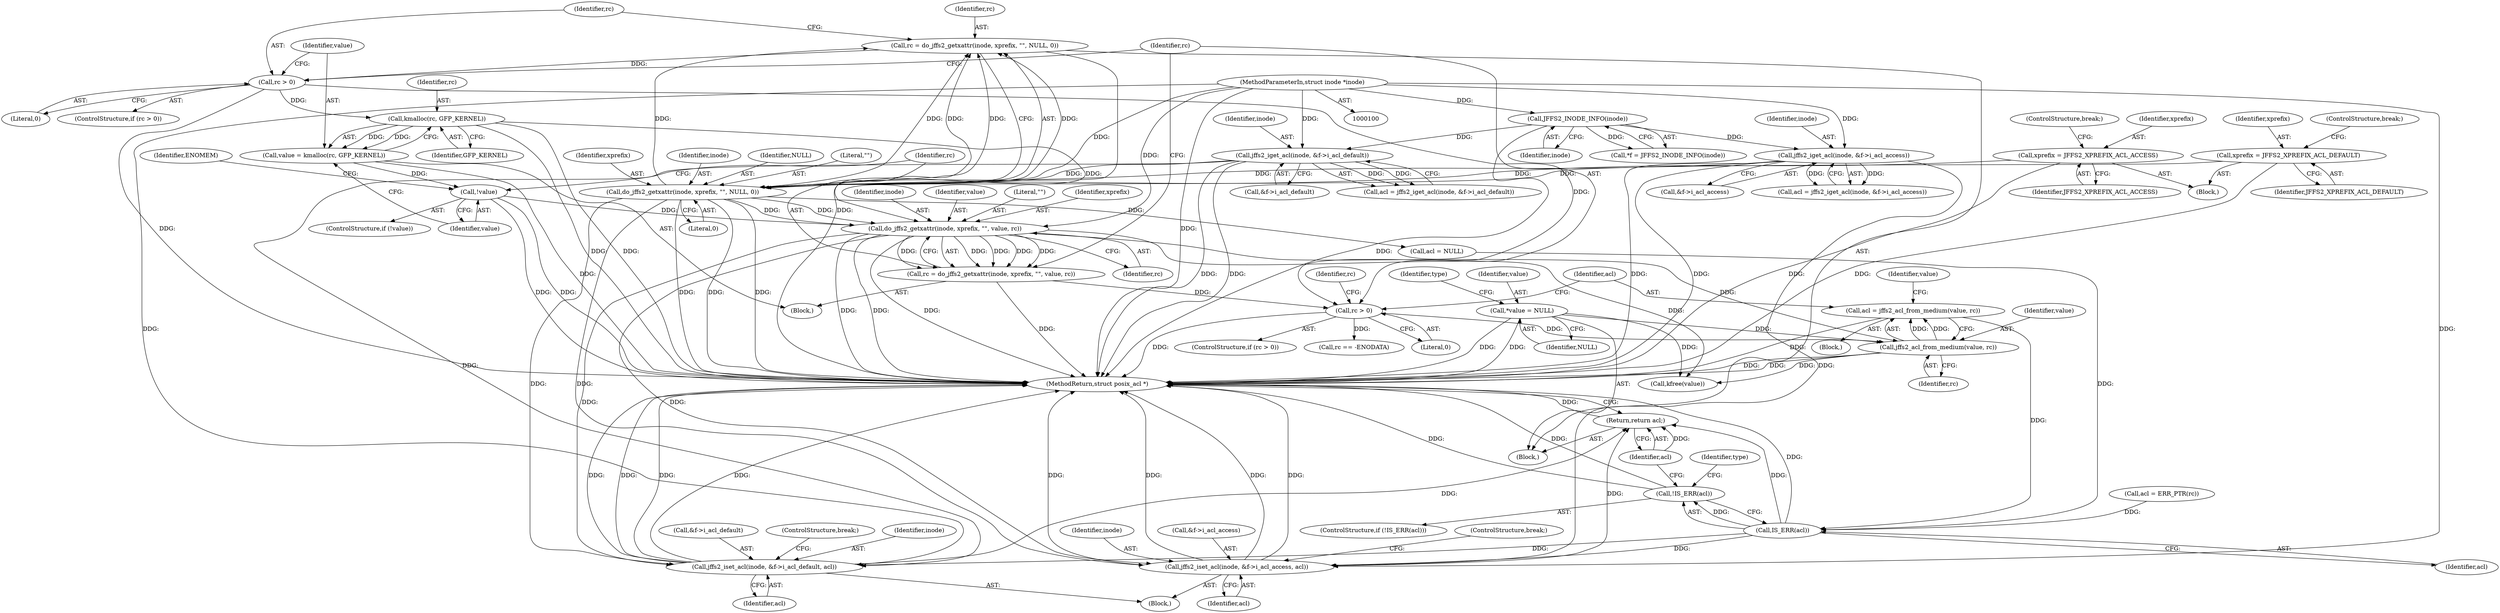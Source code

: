 digraph "0_infradead_9ed437c50d89eabae763dd422579f73fdebf288d@pointer" {
"1000200" [label="(Call,acl = jffs2_acl_from_medium(value, rc))"];
"1000202" [label="(Call,jffs2_acl_from_medium(value, rc))"];
"1000111" [label="(Call,*value = NULL)"];
"1000189" [label="(Call,do_jffs2_getxattr(inode, xprefix, \"\", value, rc))"];
"1000164" [label="(Call,do_jffs2_getxattr(inode, xprefix, \"\", NULL, 0))"];
"1000141" [label="(Call,jffs2_iget_acl(inode, &f->i_acl_default))"];
"1000107" [label="(Call,JFFS2_INODE_INFO(inode))"];
"1000101" [label="(MethodParameterIn,struct inode *inode)"];
"1000122" [label="(Call,jffs2_iget_acl(inode, &f->i_acl_access))"];
"1000153" [label="(Call,xprefix = JFFS2_XPREFIX_ACL_DEFAULT)"];
"1000134" [label="(Call,xprefix = JFFS2_XPREFIX_ACL_ACCESS)"];
"1000181" [label="(Call,!value)"];
"1000175" [label="(Call,value = kmalloc(rc, GFP_KERNEL))"];
"1000177" [label="(Call,kmalloc(rc, GFP_KERNEL))"];
"1000171" [label="(Call,rc > 0)"];
"1000162" [label="(Call,rc = do_jffs2_getxattr(inode, xprefix, \"\", NULL, 0))"];
"1000196" [label="(Call,rc > 0)"];
"1000187" [label="(Call,rc = do_jffs2_getxattr(inode, xprefix, \"\", value, rc))"];
"1000232" [label="(Call,IS_ERR(acl))"];
"1000231" [label="(Call,!IS_ERR(acl))"];
"1000239" [label="(Call,jffs2_iset_acl(inode, &f->i_acl_access, acl))"];
"1000256" [label="(Return,return acl;)"];
"1000248" [label="(Call,jffs2_iset_acl(inode, &f->i_acl_default, acl))"];
"1000227" [label="(Identifier,value)"];
"1000204" [label="(Identifier,rc)"];
"1000124" [label="(Call,&f->i_acl_access)"];
"1000177" [label="(Call,kmalloc(rc, GFP_KERNEL))"];
"1000241" [label="(Call,&f->i_acl_access)"];
"1000137" [label="(ControlStructure,break;)"];
"1000134" [label="(Call,xprefix = JFFS2_XPREFIX_ACL_ACCESS)"];
"1000118" [label="(Block,)"];
"1000203" [label="(Identifier,value)"];
"1000166" [label="(Identifier,xprefix)"];
"1000257" [label="(Identifier,acl)"];
"1000187" [label="(Call,rc = do_jffs2_getxattr(inode, xprefix, \"\", value, rc))"];
"1000250" [label="(Call,&f->i_acl_default)"];
"1000201" [label="(Identifier,acl)"];
"1000233" [label="(Identifier,acl)"];
"1000135" [label="(Identifier,xprefix)"];
"1000139" [label="(Call,acl = jffs2_iget_acl(inode, &f->i_acl_default))"];
"1000175" [label="(Call,value = kmalloc(rc, GFP_KERNEL))"];
"1000180" [label="(ControlStructure,if (!value))"];
"1000188" [label="(Identifier,rc)"];
"1000172" [label="(Identifier,rc)"];
"1000246" [label="(ControlStructure,break;)"];
"1000179" [label="(Identifier,GFP_KERNEL)"];
"1000181" [label="(Call,!value)"];
"1000222" [label="(Call,acl = ERR_PTR(rc))"];
"1000199" [label="(Block,)"];
"1000165" [label="(Identifier,inode)"];
"1000209" [label="(Identifier,rc)"];
"1000173" [label="(Literal,0)"];
"1000258" [label="(MethodReturn,struct posix_acl *)"];
"1000194" [label="(Identifier,rc)"];
"1000168" [label="(Identifier,NULL)"];
"1000123" [label="(Identifier,inode)"];
"1000230" [label="(ControlStructure,if (!IS_ERR(acl)))"];
"1000191" [label="(Identifier,xprefix)"];
"1000120" [label="(Call,acl = jffs2_iget_acl(inode, &f->i_acl_access))"];
"1000198" [label="(Literal,0)"];
"1000105" [label="(Call,*f = JFFS2_INODE_INFO(inode))"];
"1000162" [label="(Call,rc = do_jffs2_getxattr(inode, xprefix, \"\", NULL, 0))"];
"1000217" [label="(Call,acl = NULL)"];
"1000117" [label="(Identifier,type)"];
"1000189" [label="(Call,do_jffs2_getxattr(inode, xprefix, \"\", value, rc))"];
"1000107" [label="(Call,JFFS2_INODE_INFO(inode))"];
"1000245" [label="(Identifier,acl)"];
"1000228" [label="(Call,kfree(value))"];
"1000153" [label="(Call,xprefix = JFFS2_XPREFIX_ACL_DEFAULT)"];
"1000232" [label="(Call,IS_ERR(acl))"];
"1000154" [label="(Identifier,xprefix)"];
"1000169" [label="(Literal,0)"];
"1000143" [label="(Call,&f->i_acl_default)"];
"1000190" [label="(Identifier,inode)"];
"1000254" [label="(Identifier,acl)"];
"1000141" [label="(Call,jffs2_iget_acl(inode, &f->i_acl_default))"];
"1000200" [label="(Call,acl = jffs2_acl_from_medium(value, rc))"];
"1000186" [label="(Identifier,ENOMEM)"];
"1000195" [label="(ControlStructure,if (rc > 0))"];
"1000155" [label="(Identifier,JFFS2_XPREFIX_ACL_DEFAULT)"];
"1000142" [label="(Identifier,inode)"];
"1000240" [label="(Identifier,inode)"];
"1000108" [label="(Identifier,inode)"];
"1000197" [label="(Identifier,rc)"];
"1000248" [label="(Call,jffs2_iset_acl(inode, &f->i_acl_default, acl))"];
"1000176" [label="(Identifier,value)"];
"1000170" [label="(ControlStructure,if (rc > 0))"];
"1000112" [label="(Identifier,value)"];
"1000101" [label="(MethodParameterIn,struct inode *inode)"];
"1000196" [label="(Call,rc > 0)"];
"1000163" [label="(Identifier,rc)"];
"1000122" [label="(Call,jffs2_iget_acl(inode, &f->i_acl_access))"];
"1000193" [label="(Identifier,value)"];
"1000255" [label="(ControlStructure,break;)"];
"1000192" [label="(Literal,\"\")"];
"1000239" [label="(Call,jffs2_iset_acl(inode, &f->i_acl_access, acl))"];
"1000156" [label="(ControlStructure,break;)"];
"1000164" [label="(Call,do_jffs2_getxattr(inode, xprefix, \"\", NULL, 0))"];
"1000182" [label="(Identifier,value)"];
"1000174" [label="(Block,)"];
"1000256" [label="(Return,return acl;)"];
"1000171" [label="(Call,rc > 0)"];
"1000178" [label="(Identifier,rc)"];
"1000236" [label="(Identifier,type)"];
"1000249" [label="(Identifier,inode)"];
"1000103" [label="(Block,)"];
"1000111" [label="(Call,*value = NULL)"];
"1000231" [label="(Call,!IS_ERR(acl))"];
"1000237" [label="(Block,)"];
"1000113" [label="(Identifier,NULL)"];
"1000208" [label="(Call,rc == -ENODATA)"];
"1000202" [label="(Call,jffs2_acl_from_medium(value, rc))"];
"1000167" [label="(Literal,\"\")"];
"1000136" [label="(Identifier,JFFS2_XPREFIX_ACL_ACCESS)"];
"1000200" -> "1000199"  [label="AST: "];
"1000200" -> "1000202"  [label="CFG: "];
"1000201" -> "1000200"  [label="AST: "];
"1000202" -> "1000200"  [label="AST: "];
"1000227" -> "1000200"  [label="CFG: "];
"1000200" -> "1000258"  [label="DDG: "];
"1000202" -> "1000200"  [label="DDG: "];
"1000202" -> "1000200"  [label="DDG: "];
"1000200" -> "1000232"  [label="DDG: "];
"1000202" -> "1000204"  [label="CFG: "];
"1000203" -> "1000202"  [label="AST: "];
"1000204" -> "1000202"  [label="AST: "];
"1000202" -> "1000258"  [label="DDG: "];
"1000202" -> "1000258"  [label="DDG: "];
"1000111" -> "1000202"  [label="DDG: "];
"1000189" -> "1000202"  [label="DDG: "];
"1000196" -> "1000202"  [label="DDG: "];
"1000202" -> "1000228"  [label="DDG: "];
"1000111" -> "1000103"  [label="AST: "];
"1000111" -> "1000113"  [label="CFG: "];
"1000112" -> "1000111"  [label="AST: "];
"1000113" -> "1000111"  [label="AST: "];
"1000117" -> "1000111"  [label="CFG: "];
"1000111" -> "1000258"  [label="DDG: "];
"1000111" -> "1000258"  [label="DDG: "];
"1000111" -> "1000228"  [label="DDG: "];
"1000189" -> "1000187"  [label="AST: "];
"1000189" -> "1000194"  [label="CFG: "];
"1000190" -> "1000189"  [label="AST: "];
"1000191" -> "1000189"  [label="AST: "];
"1000192" -> "1000189"  [label="AST: "];
"1000193" -> "1000189"  [label="AST: "];
"1000194" -> "1000189"  [label="AST: "];
"1000187" -> "1000189"  [label="CFG: "];
"1000189" -> "1000258"  [label="DDG: "];
"1000189" -> "1000258"  [label="DDG: "];
"1000189" -> "1000258"  [label="DDG: "];
"1000189" -> "1000187"  [label="DDG: "];
"1000189" -> "1000187"  [label="DDG: "];
"1000189" -> "1000187"  [label="DDG: "];
"1000189" -> "1000187"  [label="DDG: "];
"1000189" -> "1000187"  [label="DDG: "];
"1000164" -> "1000189"  [label="DDG: "];
"1000164" -> "1000189"  [label="DDG: "];
"1000101" -> "1000189"  [label="DDG: "];
"1000181" -> "1000189"  [label="DDG: "];
"1000177" -> "1000189"  [label="DDG: "];
"1000189" -> "1000228"  [label="DDG: "];
"1000189" -> "1000239"  [label="DDG: "];
"1000189" -> "1000248"  [label="DDG: "];
"1000164" -> "1000162"  [label="AST: "];
"1000164" -> "1000169"  [label="CFG: "];
"1000165" -> "1000164"  [label="AST: "];
"1000166" -> "1000164"  [label="AST: "];
"1000167" -> "1000164"  [label="AST: "];
"1000168" -> "1000164"  [label="AST: "];
"1000169" -> "1000164"  [label="AST: "];
"1000162" -> "1000164"  [label="CFG: "];
"1000164" -> "1000258"  [label="DDG: "];
"1000164" -> "1000258"  [label="DDG: "];
"1000164" -> "1000258"  [label="DDG: "];
"1000164" -> "1000162"  [label="DDG: "];
"1000164" -> "1000162"  [label="DDG: "];
"1000164" -> "1000162"  [label="DDG: "];
"1000164" -> "1000162"  [label="DDG: "];
"1000164" -> "1000162"  [label="DDG: "];
"1000141" -> "1000164"  [label="DDG: "];
"1000122" -> "1000164"  [label="DDG: "];
"1000101" -> "1000164"  [label="DDG: "];
"1000153" -> "1000164"  [label="DDG: "];
"1000134" -> "1000164"  [label="DDG: "];
"1000164" -> "1000217"  [label="DDG: "];
"1000164" -> "1000239"  [label="DDG: "];
"1000164" -> "1000248"  [label="DDG: "];
"1000141" -> "1000139"  [label="AST: "];
"1000141" -> "1000143"  [label="CFG: "];
"1000142" -> "1000141"  [label="AST: "];
"1000143" -> "1000141"  [label="AST: "];
"1000139" -> "1000141"  [label="CFG: "];
"1000141" -> "1000258"  [label="DDG: "];
"1000141" -> "1000258"  [label="DDG: "];
"1000141" -> "1000139"  [label="DDG: "];
"1000141" -> "1000139"  [label="DDG: "];
"1000107" -> "1000141"  [label="DDG: "];
"1000101" -> "1000141"  [label="DDG: "];
"1000141" -> "1000248"  [label="DDG: "];
"1000107" -> "1000105"  [label="AST: "];
"1000107" -> "1000108"  [label="CFG: "];
"1000108" -> "1000107"  [label="AST: "];
"1000105" -> "1000107"  [label="CFG: "];
"1000107" -> "1000258"  [label="DDG: "];
"1000107" -> "1000105"  [label="DDG: "];
"1000101" -> "1000107"  [label="DDG: "];
"1000107" -> "1000122"  [label="DDG: "];
"1000101" -> "1000100"  [label="AST: "];
"1000101" -> "1000258"  [label="DDG: "];
"1000101" -> "1000122"  [label="DDG: "];
"1000101" -> "1000239"  [label="DDG: "];
"1000101" -> "1000248"  [label="DDG: "];
"1000122" -> "1000120"  [label="AST: "];
"1000122" -> "1000124"  [label="CFG: "];
"1000123" -> "1000122"  [label="AST: "];
"1000124" -> "1000122"  [label="AST: "];
"1000120" -> "1000122"  [label="CFG: "];
"1000122" -> "1000258"  [label="DDG: "];
"1000122" -> "1000258"  [label="DDG: "];
"1000122" -> "1000120"  [label="DDG: "];
"1000122" -> "1000120"  [label="DDG: "];
"1000122" -> "1000239"  [label="DDG: "];
"1000153" -> "1000118"  [label="AST: "];
"1000153" -> "1000155"  [label="CFG: "];
"1000154" -> "1000153"  [label="AST: "];
"1000155" -> "1000153"  [label="AST: "];
"1000156" -> "1000153"  [label="CFG: "];
"1000153" -> "1000258"  [label="DDG: "];
"1000134" -> "1000118"  [label="AST: "];
"1000134" -> "1000136"  [label="CFG: "];
"1000135" -> "1000134"  [label="AST: "];
"1000136" -> "1000134"  [label="AST: "];
"1000137" -> "1000134"  [label="CFG: "];
"1000134" -> "1000258"  [label="DDG: "];
"1000181" -> "1000180"  [label="AST: "];
"1000181" -> "1000182"  [label="CFG: "];
"1000182" -> "1000181"  [label="AST: "];
"1000186" -> "1000181"  [label="CFG: "];
"1000188" -> "1000181"  [label="CFG: "];
"1000181" -> "1000258"  [label="DDG: "];
"1000181" -> "1000258"  [label="DDG: "];
"1000175" -> "1000181"  [label="DDG: "];
"1000175" -> "1000174"  [label="AST: "];
"1000175" -> "1000177"  [label="CFG: "];
"1000176" -> "1000175"  [label="AST: "];
"1000177" -> "1000175"  [label="AST: "];
"1000182" -> "1000175"  [label="CFG: "];
"1000175" -> "1000258"  [label="DDG: "];
"1000177" -> "1000175"  [label="DDG: "];
"1000177" -> "1000175"  [label="DDG: "];
"1000177" -> "1000179"  [label="CFG: "];
"1000178" -> "1000177"  [label="AST: "];
"1000179" -> "1000177"  [label="AST: "];
"1000177" -> "1000258"  [label="DDG: "];
"1000177" -> "1000258"  [label="DDG: "];
"1000171" -> "1000177"  [label="DDG: "];
"1000171" -> "1000170"  [label="AST: "];
"1000171" -> "1000173"  [label="CFG: "];
"1000172" -> "1000171"  [label="AST: "];
"1000173" -> "1000171"  [label="AST: "];
"1000176" -> "1000171"  [label="CFG: "];
"1000197" -> "1000171"  [label="CFG: "];
"1000171" -> "1000258"  [label="DDG: "];
"1000162" -> "1000171"  [label="DDG: "];
"1000171" -> "1000196"  [label="DDG: "];
"1000162" -> "1000103"  [label="AST: "];
"1000163" -> "1000162"  [label="AST: "];
"1000172" -> "1000162"  [label="CFG: "];
"1000162" -> "1000258"  [label="DDG: "];
"1000196" -> "1000195"  [label="AST: "];
"1000196" -> "1000198"  [label="CFG: "];
"1000197" -> "1000196"  [label="AST: "];
"1000198" -> "1000196"  [label="AST: "];
"1000201" -> "1000196"  [label="CFG: "];
"1000209" -> "1000196"  [label="CFG: "];
"1000196" -> "1000258"  [label="DDG: "];
"1000187" -> "1000196"  [label="DDG: "];
"1000196" -> "1000208"  [label="DDG: "];
"1000187" -> "1000174"  [label="AST: "];
"1000188" -> "1000187"  [label="AST: "];
"1000197" -> "1000187"  [label="CFG: "];
"1000187" -> "1000258"  [label="DDG: "];
"1000232" -> "1000231"  [label="AST: "];
"1000232" -> "1000233"  [label="CFG: "];
"1000233" -> "1000232"  [label="AST: "];
"1000231" -> "1000232"  [label="CFG: "];
"1000232" -> "1000258"  [label="DDG: "];
"1000232" -> "1000231"  [label="DDG: "];
"1000222" -> "1000232"  [label="DDG: "];
"1000217" -> "1000232"  [label="DDG: "];
"1000232" -> "1000239"  [label="DDG: "];
"1000232" -> "1000248"  [label="DDG: "];
"1000232" -> "1000256"  [label="DDG: "];
"1000231" -> "1000230"  [label="AST: "];
"1000236" -> "1000231"  [label="CFG: "];
"1000257" -> "1000231"  [label="CFG: "];
"1000231" -> "1000258"  [label="DDG: "];
"1000231" -> "1000258"  [label="DDG: "];
"1000239" -> "1000237"  [label="AST: "];
"1000239" -> "1000245"  [label="CFG: "];
"1000240" -> "1000239"  [label="AST: "];
"1000241" -> "1000239"  [label="AST: "];
"1000245" -> "1000239"  [label="AST: "];
"1000246" -> "1000239"  [label="CFG: "];
"1000239" -> "1000258"  [label="DDG: "];
"1000239" -> "1000258"  [label="DDG: "];
"1000239" -> "1000258"  [label="DDG: "];
"1000239" -> "1000258"  [label="DDG: "];
"1000239" -> "1000256"  [label="DDG: "];
"1000256" -> "1000103"  [label="AST: "];
"1000256" -> "1000257"  [label="CFG: "];
"1000257" -> "1000256"  [label="AST: "];
"1000258" -> "1000256"  [label="CFG: "];
"1000256" -> "1000258"  [label="DDG: "];
"1000257" -> "1000256"  [label="DDG: "];
"1000248" -> "1000256"  [label="DDG: "];
"1000248" -> "1000237"  [label="AST: "];
"1000248" -> "1000254"  [label="CFG: "];
"1000249" -> "1000248"  [label="AST: "];
"1000250" -> "1000248"  [label="AST: "];
"1000254" -> "1000248"  [label="AST: "];
"1000255" -> "1000248"  [label="CFG: "];
"1000248" -> "1000258"  [label="DDG: "];
"1000248" -> "1000258"  [label="DDG: "];
"1000248" -> "1000258"  [label="DDG: "];
"1000248" -> "1000258"  [label="DDG: "];
}
